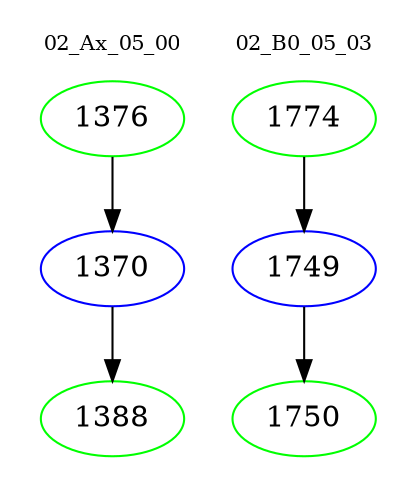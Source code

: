 digraph{
subgraph cluster_0 {
color = white
label = "02_Ax_05_00";
fontsize=10;
T0_1376 [label="1376", color="green"]
T0_1376 -> T0_1370 [color="black"]
T0_1370 [label="1370", color="blue"]
T0_1370 -> T0_1388 [color="black"]
T0_1388 [label="1388", color="green"]
}
subgraph cluster_1 {
color = white
label = "02_B0_05_03";
fontsize=10;
T1_1774 [label="1774", color="green"]
T1_1774 -> T1_1749 [color="black"]
T1_1749 [label="1749", color="blue"]
T1_1749 -> T1_1750 [color="black"]
T1_1750 [label="1750", color="green"]
}
}
